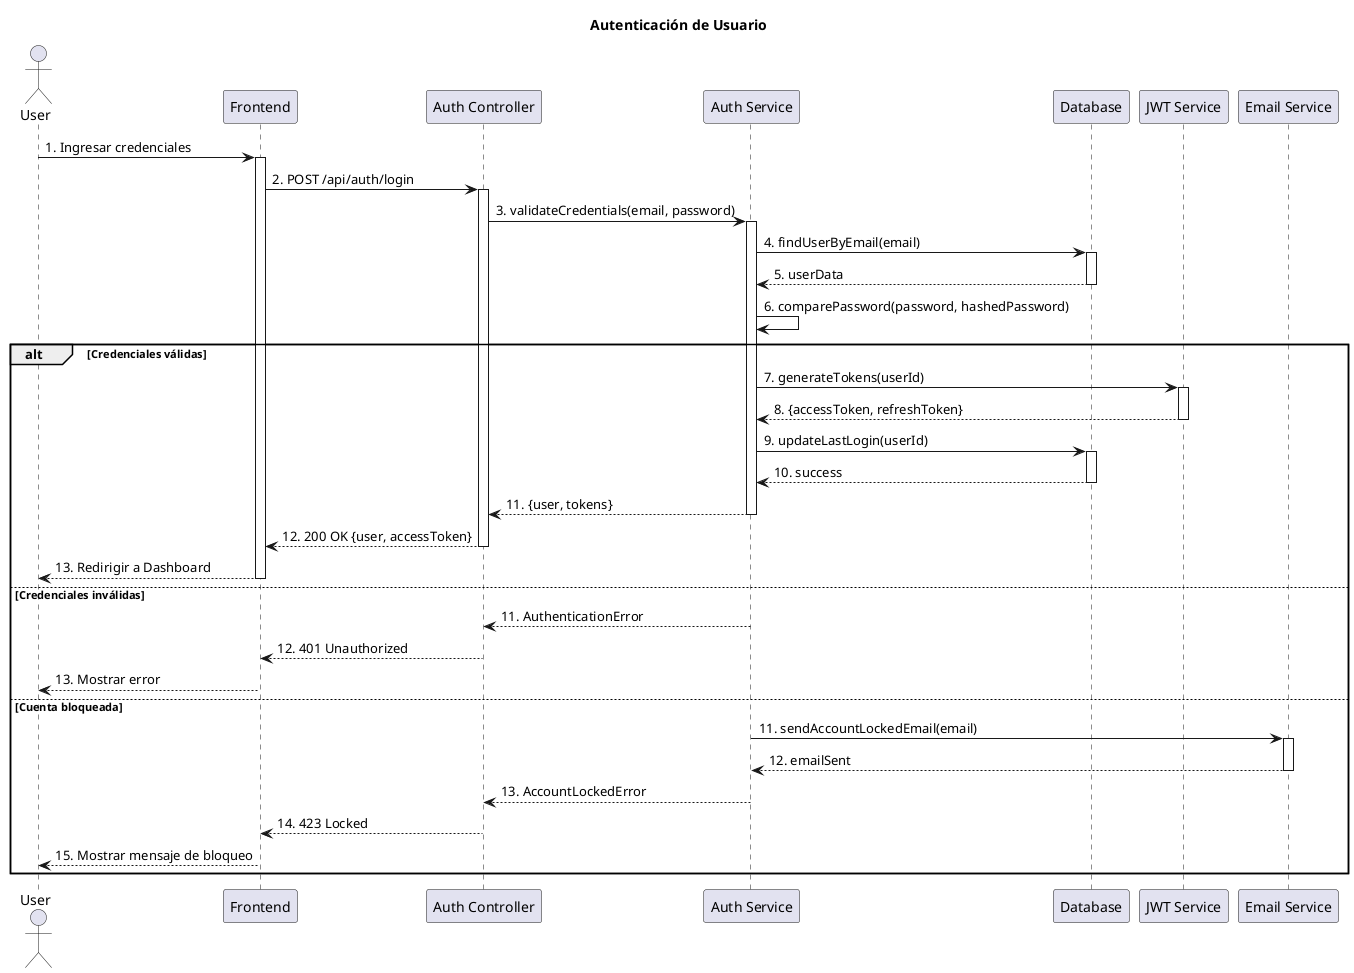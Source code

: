 @startuml Sistema_Inventario_PYMES_Sequence_Diagrams

!theme plain
skinparam backgroundColor #FFFFFF
skinparam sequenceArrowColor #6C757D
skinparam sequenceLifeLineBackgroundColor #F8F9FA
skinparam sequenceLifeLineBorderColor #DEE2E6

title Sistema de Inventario PYMES - Diagramas de Secuencia

' ==================== USER AUTHENTICATION ====================

@startuml User_Authentication_Sequence
title Autenticación de Usuario

actor User as U
participant "Frontend" as F
participant "Auth Controller" as AC
participant "Auth Service" as AS
participant "Database" as DB
participant "JWT Service" as JWT
participant "Email Service" as ES

U -> F: 1. Ingresar credenciales
activate F

F -> AC: 2. POST /api/auth/login
activate AC

AC -> AS: 3. validateCredentials(email, password)
activate AS

AS -> DB: 4. findUserByEmail(email)
activate DB
DB --> AS: 5. userData
deactivate DB

AS -> AS: 6. comparePassword(password, hashedPassword)

alt Credenciales válidas
    AS -> JWT: 7. generateTokens(userId)
    activate JWT
    JWT --> AS: 8. {accessToken, refreshToken}
    deactivate JWT
    
    AS -> DB: 9. updateLastLogin(userId)
    activate DB
    DB --> AS: 10. success
    deactivate DB
    
    AS --> AC: 11. {user, tokens}
    deactivate AS
    
    AC --> F: 12. 200 OK {user, accessToken}
    deactivate AC
    
    F --> U: 13. Redirigir a Dashboard
    deactivate F

else Credenciales inválidas
    AS --> AC: 11. AuthenticationError
    deactivate AS
    
    AC --> F: 12. 401 Unauthorized
    deactivate AC
    
    F --> U: 13. Mostrar error
    deactivate F

else Cuenta bloqueada
    AS -> ES: 11. sendAccountLockedEmail(email)
    activate ES
    ES --> AS: 12. emailSent
    deactivate ES
    
    AS --> AC: 13. AccountLockedError
    deactivate AS
    
    AC --> F: 14. 423 Locked
    deactivate AC
    
    F --> U: 15. Mostrar mensaje de bloqueo
    deactivate F
end

@enduml

' ==================== PRODUCT CREATION ====================

@startuml Product_Creation_Sequence
title Creación de Producto

actor User as U
participant "Frontend" as F
participant "Product Controller" as PC
participant "Product Service" as PS
participant "Validation Service" as VS
participant "Database" as DB
participant "Audit Service" as AUD
participant "Notification Service" as NS

U -> F: 1. Completar formulario de producto
activate F

F -> F: 2. Validar datos del formulario

F -> PC: 3. POST /api/products
activate PC

PC -> VS: 4. validateProductData(productData)
activate VS

VS -> VS: 5. Validar campos requeridos
VS -> VS: 6. Validar formato de datos
VS -> VS: 7. Validar reglas de negocio

alt Datos válidos
    VS --> PC: 8. validationSuccess
    deactivate VS
    
    PC -> PS: 9. createProduct(productData)
    activate PS
    
    PS -> DB: 10. checkSKUExists(sku)
    activate DB
    DB --> PS: 11. skuExists: false
    deactivate DB
    
    PS -> DB: 12. beginTransaction()
    activate DB
    
    PS -> DB: 13. insertProduct(productData)
    DB --> PS: 14. productId
    
    PS -> DB: 15. insertStockLevels(productId, locations)
    DB --> PS: 16. stockLevelsCreated
    
    PS -> DB: 17. commitTransaction()
    DB --> PS: 18. success
    deactivate DB
    
    PS -> AUD: 19. logProductCreation(userId, productId)
    activate AUD
    AUD --> PS: 20. auditLogged
    deactivate AUD
    
    PS -> NS: 21. notifyProductCreated(productId)
    activate NS
    NS --> PS: 22. notificationSent
    deactivate NS
    
    PS --> PC: 23. createdProduct
    deactivate PS
    
    PC --> F: 24. 201 Created {product}
    deactivate PC
    
    F --> U: 25. Mostrar confirmación
    deactivate F

else SKU duplicado
    PS -> DB: 11. skuExists: true
    deactivate DB
    
    PS --> PC: 12. DuplicateSKUError
    deactivate PS
    
    PC --> F: 13. 409 Conflict
    deactivate PC
    
    F --> U: 14. Mostrar error de SKU duplicado
    deactivate F

else Datos inválidos
    VS --> PC: 8. ValidationError
    deactivate VS
    
    PC --> F: 9. 400 Bad Request
    deactivate PC
    
    F --> U: 10. Mostrar errores de validación
    deactivate F
end

@enduml

' ==================== INVENTORY MOVEMENT ====================

@startuml Inventory_Movement_Sequence
title Registro de Movimiento de Inventario

actor User as U
participant "Frontend" as F
participant "Inventory Controller" as IC
participant "Inventory Service" as IS
participant "Stock Service" as SS
participant "Database" as DB
participant "Alert Service" as AS
participant "Audit Service" as AUD

U -> F: 1. Registrar movimiento (entrada/salida)
activate F

F -> IC: 2. POST /api/inventory/movements
activate IC

IC -> IS: 3. processMovement(movementData)
activate IS

IS -> DB: 4. beginTransaction()
activate DB

IS -> SS: 5. validateMovement(movementData)
activate SS

alt Movimiento de salida
    SS -> DB: 6. getCurrentStock(productId, locationId)
    DB --> SS: 7. currentStock
    
    SS -> SS: 8. validateSufficientStock(currentStock, quantity)
    
    alt Stock suficiente
        SS --> IS: 9. validationSuccess
        deactivate SS
        
        IS -> DB: 10. insertMovement(movementData)
        DB --> IS: 11. movementId
        
        IS -> DB: 12. updateStockLevel(productId, locationId, -quantity)
        DB --> IS: 13. newStockLevel
        
        IS -> AS: 14. checkStockAlerts(productId, locationId, newStockLevel)
        activate AS
        
        alt Stock bajo detectado
            AS -> DB: 15. createAlert(LOW_STOCK, productId, locationId)
            DB --> AS: 16. alertCreated
            
            AS -> AS: 17. sendLowStockNotification()
        end
        
        AS --> IS: 18. alertsProcessed
        deactivate AS
        
        IS -> DB: 19. commitTransaction()
        DB --> IS: 20. success
        deactivate DB
        
        IS -> AUD: 21. logMovement(userId, movementId)
        activate AUD
        AUD --> IS: 22. auditLogged
        deactivate AUD
        
        IS --> IC: 23. movementProcessed
        deactivate IS
        
        IC --> F: 24. 201 Created {movement}
        deactivate IC
        
        F --> U: 25. Confirmar movimiento exitoso
        deactivate F
    
    else Stock insuficiente
        SS --> IS: 9. InsufficientStockError
        deactivate SS
        
        IS -> DB: 10. rollbackTransaction()
        DB --> IS: 11. rollbackComplete
        deactivate DB
        
        IS --> IC: 12. InsufficientStockError
        deactivate IS
        
        IC --> F: 13. 400 Bad Request
        deactivate IC
        
        F --> U: 14. Mostrar error de stock insuficiente
        deactivate F
    end

else Movimiento de entrada
    SS --> IS: 6. validationSuccess
    deactivate SS
    
    IS -> DB: 7. insertMovement(movementData)
    DB --> IS: 8. movementId
    
    IS -> DB: 9. updateStockLevel(productId, locationId, +quantity)
    DB --> IS: 10. newStockLevel
    
    IS -> DB: 11. commitTransaction()
    DB --> IS: 12. success
    deactivate DB
    
    IS -> AUD: 13. logMovement(userId, movementId)
    activate AUD
    AUD --> IS: 14. auditLogged
    deactivate AUD
    
    IS --> IC: 15. movementProcessed
    deactivate IS
    
    IC --> F: 16. 201 Created {movement}
    deactivate IC
    
    F --> U: 17. Confirmar entrada exitosa
    deactivate F
end

@enduml

' ==================== REPORT GENERATION ====================

@startuml Report_Generation_Sequence
title Generación de Reportes

actor User as U
participant "Frontend" as F
participant "Report Controller" as RC
participant "Report Service" as RS
participant "Query Builder" as QB
participant "Database" as DB
participant "PDF Generator" as PDF
participant "Email Service" as ES
participant "File Storage" as FS

U -> F: 1. Solicitar reporte de inventario
activate F

F -> RC: 2. POST /api/reports/inventory
activate RC

RC -> RS: 3. generateInventoryReport(parameters)
activate RS

RS -> QB: 4. buildInventoryQuery(filters, dateRange)
activate QB
QB --> RS: 5. sqlQuery
deactivate QB

RS -> DB: 6. executeQuery(sqlQuery)
activate DB
DB --> RS: 7. reportData
deactivate DB

RS -> RS: 8. processReportData(reportData)

alt Formato PDF
    RS -> PDF: 9. generatePDF(processedData, template)
    activate PDF
    PDF --> RS: 10. pdfBuffer
    deactivate PDF
    
    RS -> FS: 11. saveFile(pdfBuffer, fileName)
    activate FS
    FS --> RS: 12. fileUrl
    deactivate FS

else Formato Excel
    RS -> RS: 9. generateExcel(processedData)
    RS -> FS: 10. saveFile(excelBuffer, fileName)
    activate FS
    FS --> RS: 11. fileUrl
    deactivate FS

else Formato CSV
    RS -> RS: 9. generateCSV(processedData)
    RS -> FS: 10. saveFile(csvBuffer, fileName)
    activate FS
    FS --> RS: 11. fileUrl
    deactivate FS
end

RS -> DB: 12. saveReportRecord(reportId, fileUrl, parameters)
activate DB
DB --> RS: 13. reportSaved
deactivate DB

alt Envío por email solicitado
    RS -> ES: 14. sendReportByEmail(userEmail, fileUrl)
    activate ES
    ES --> RS: 15. emailSent
    deactivate ES
end

RS --> RC: 16. reportGenerated {reportId, fileUrl}
deactivate RS

RC --> F: 17. 200 OK {report}
deactivate RC

F --> U: 18. Mostrar enlace de descarga
deactivate F

@enduml

' ==================== ALERT PROCESSING ====================

@startuml Alert_Processing_Sequence
title Procesamiento de Alertas Automáticas

participant "Scheduler" as SCH
participant "Alert Service" as AS
participant "Database" as DB
participant "Stock Service" as SS
participant "Notification Service" as NS
participant "Email Service" as ES
participant "SMS Service" as SMS

SCH -> AS: 1. Ejecutar verificación de alertas (cada hora)
activate AS

AS -> DB: 2. getActiveProducts()
activate DB
DB --> AS: 3. productList
deactivate DB

loop Para cada producto
    AS -> SS: 4. getCurrentStockLevels(productId)
    activate SS
    
    SS -> DB: 5. getStockByLocations(productId)
    activate DB
    DB --> SS: 6. stockLevels
    deactivate DB
    
    SS --> AS: 7. stockData
    deactivate SS
    
    loop Para cada ubicación
        AS -> AS: 8. evaluateStockLevel(stock, minLevel, maxLevel)
        
        alt Stock bajo detectado
            AS -> DB: 9. checkExistingAlert(LOW_STOCK, productId, locationId)
            activate DB
            DB --> AS: 10. alertExists: false
            deactivate DB
            
            AS -> DB: 11. createAlert(LOW_STOCK, productId, locationId, currentStock)
            activate DB
            DB --> AS: 12. alertId
            deactivate DB
            
            AS -> NS: 13. processAlert(alertId, LOW_STOCK)
            activate NS
            
            NS -> DB: 14. getAlertRecipients(alertType, locationId)
            activate DB
            DB --> NS: 15. recipientList
            deactivate DB
            
            loop Para cada destinatario
                alt Notificación por email
                    NS -> ES: 16. sendLowStockEmail(recipient, alertData)
                    activate ES
                    ES --> NS: 17. emailSent
                    deactivate ES
                
                else Notificación por SMS
                    NS -> SMS: 16. sendLowStockSMS(recipient, alertData)
                    activate SMS
                    SMS --> NS: 17. smsSent
                    deactivate SMS
                end
            end
            
            NS --> AS: 18. notificationsSent
            deactivate NS
        
        else Stock agotado detectado
            AS -> DB: 9. createAlert(OUT_OF_STOCK, productId, locationId, 0)
            activate DB
            DB --> AS: 10. alertId
            deactivate DB
            
            AS -> NS: 11. processUrgentAlert(alertId, OUT_OF_STOCK)
            activate NS
            
            ' Similar proceso de notificación pero con mayor prioridad
            NS --> AS: 12. urgentNotificationsSent
            deactivate NS
        
        else Sobrestock detectado
            AS -> DB: 9. createAlert(OVERSTOCK, productId, locationId, currentStock)
            activate DB
            DB --> AS: 10. alertId
            deactivate DB
        
        else Stock normal
            AS -> DB: 9. resolveExistingAlerts(productId, locationId)
            activate DB
            DB --> AS: 10. alertsResolved
            deactivate DB
        end
    end
end

AS -> DB: 19. updateAlertProcessingLog(timestamp, alertsProcessed)
activate DB
DB --> AS: 20. logUpdated
deactivate DB

AS --> SCH: 21. alertProcessingComplete
deactivate AS

@enduml

' ==================== MOBILE SYNC ====================

@startuml Mobile_Sync_Sequence
title Sincronización de Aplicación Móvil

actor "Mobile User" as MU
participant "Mobile App" as MA
participant "Sync Controller" as SC
participant "Sync Service" as SS
participant "Database" as DB
participant "Conflict Resolver" as CR

MU -> MA: 1. Abrir aplicación (conexión restaurada)
activate MA

MA -> MA: 2. Verificar datos pendientes de sincronización

MA -> SC: 3. POST /api/sync/mobile
activate SC

SC -> SS: 4. processMobileSync(deviceId, lastSyncTime, pendingData)
activate SS

' Sincronización de datos del servidor al móvil
SS -> DB: 5. getUpdatedData(lastSyncTime)
activate DB
DB --> SS: 6. serverUpdates
deactivate DB

' Procesamiento de datos pendientes del móvil
loop Para cada operación pendiente
    SS -> SS: 7. validatePendingOperation(operation)
    
    alt Operación válida
        SS -> DB: 8. checkConflicts(operation)
        activate DB
        DB --> SS: 9. conflictData
        deactivate DB
        
        alt Sin conflictos
            SS -> DB: 10. applyOperation(operation)
            activate DB
            DB --> SS: 11. operationApplied
            deactivate DB
        
        else Conflictos detectados
            SS -> CR: 10. resolveConflict(operation, conflictData)
            activate CR
            
            CR -> CR: 11. applyConflictResolutionRules()
            
            alt Resolución automática posible
                CR --> SS: 12. resolvedOperation
                deactivate CR
                
                SS -> DB: 13. applyResolvedOperation(resolvedOperation)
                activate DB
                DB --> SS: 14. operationApplied
                deactivate DB
            
            else Requiere intervención manual
                CR --> SS: 12. manualResolutionRequired
                deactivate CR
                
                SS -> SS: 13. flagForManualResolution(operation)
            end
        end
    
    else Operación inválida
        SS -> SS: 8. logInvalidOperation(operation)
    end
end

SS -> DB: 15. updateLastSyncTime(deviceId, currentTime)
activate DB
DB --> SS: 16. syncTimeUpdated
deactivate DB

SS --> SC: 17. syncResult {serverUpdates, appliedOperations, conflicts}
deactivate SS

SC --> MA: 18. 200 OK {syncData}
deactivate SC

MA -> MA: 19. updateLocalDatabase(syncData)
MA -> MA: 20. resolveUIConflicts()

MA --> MU: 21. Mostrar estado de sincronización
deactivate MA

@enduml

@enduml
